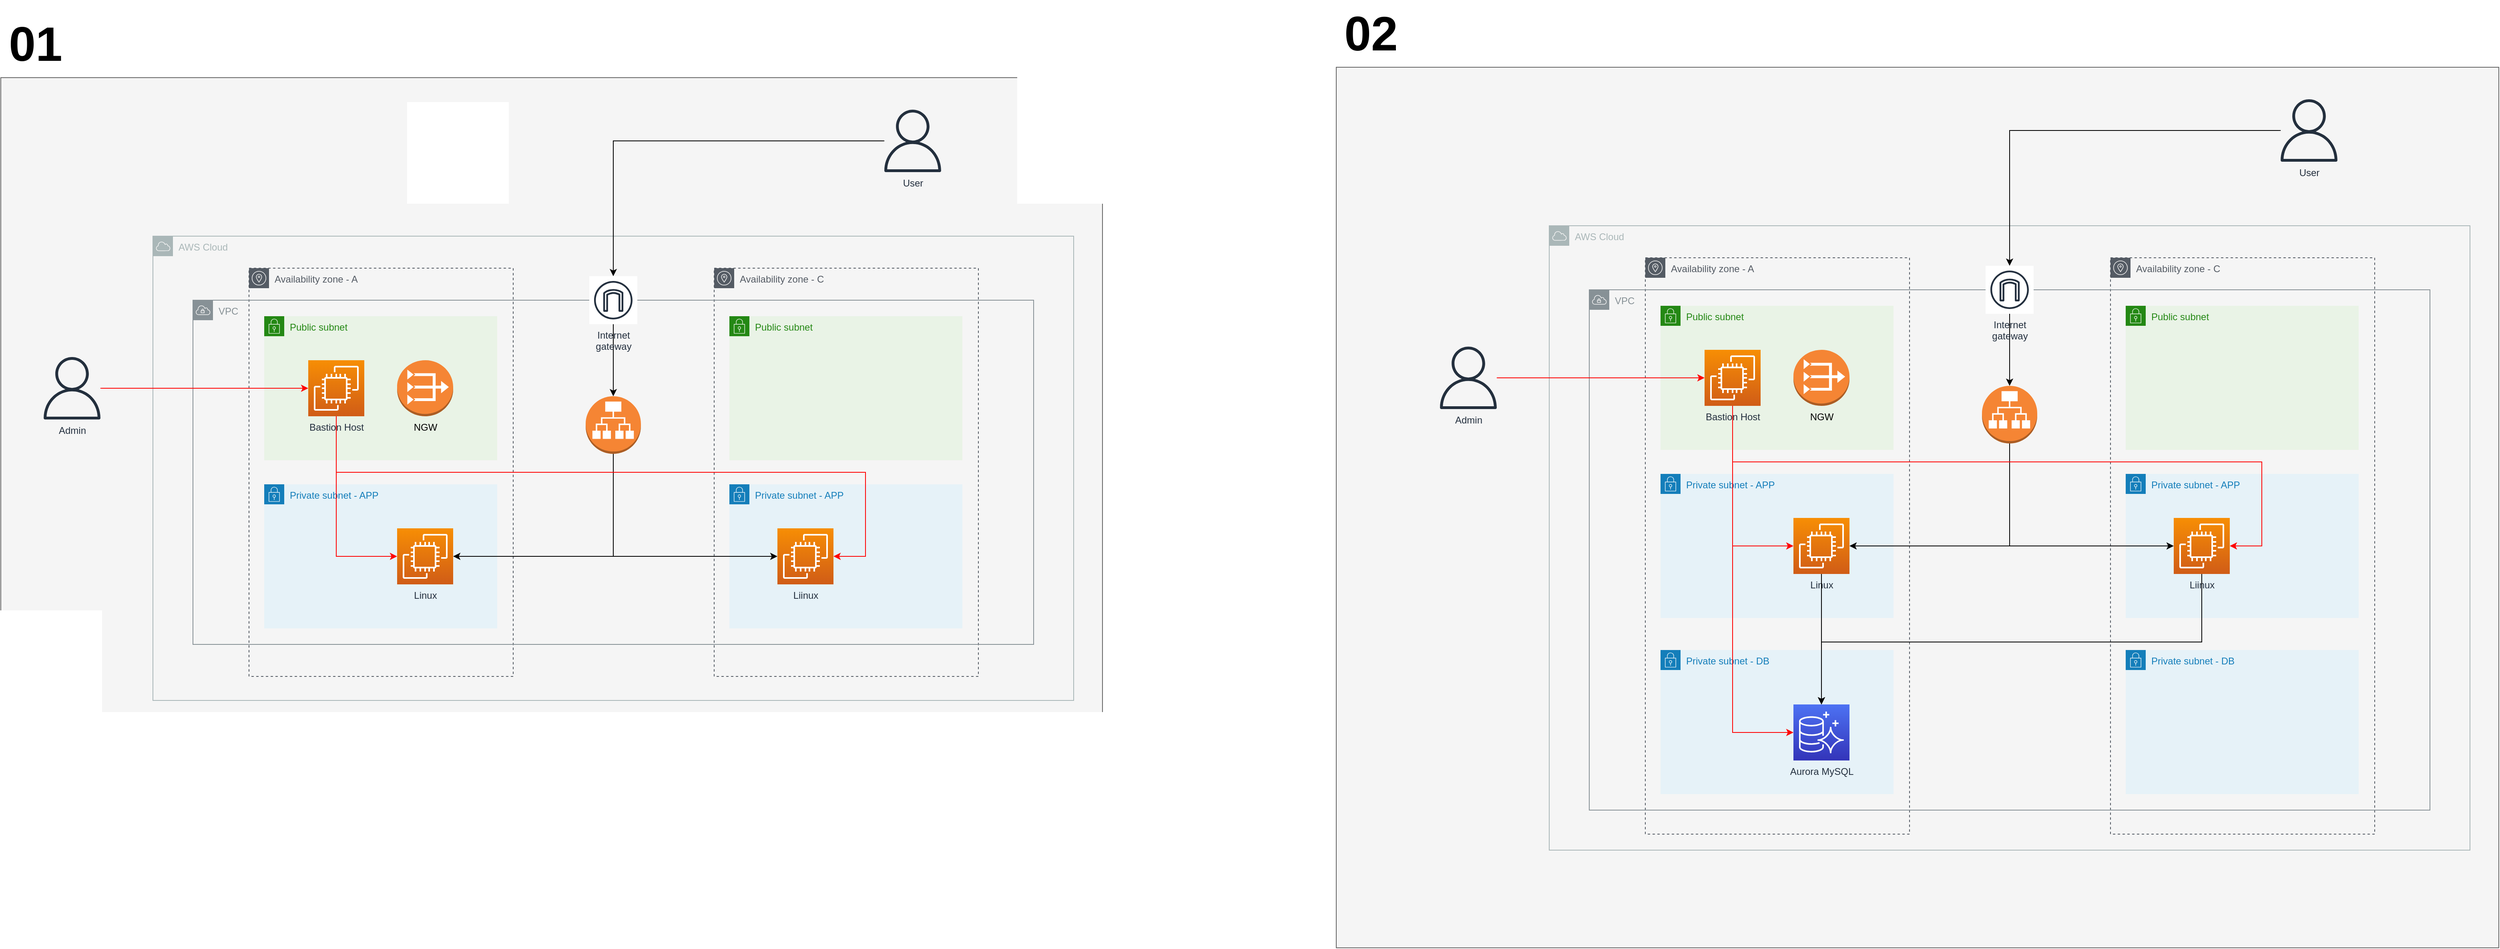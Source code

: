 <mxfile version="21.2.8" type="device">
  <diagram name="페이지-1" id="UEGqiDMnYY9kvrPKGgLa">
    <mxGraphModel dx="1668" dy="1365" grid="0" gridSize="10" guides="1" tooltips="1" connect="1" arrows="1" fold="1" page="0" pageScale="1" pageWidth="827" pageHeight="1169" math="0" shadow="0">
      <root>
        <mxCell id="0" />
        <mxCell id="1" parent="0" />
        <mxCell id="ZVSCN9xDgLYhxFrU7tSz-2" value="" style="rounded=0;whiteSpace=wrap;html=1;fillColor=#f5f5f5;strokeColor=#666666;fontColor=#333333;" parent="1" vertex="1">
          <mxGeometry x="20" y="-118" width="1376" height="838" as="geometry" />
        </mxCell>
        <mxCell id="erTY3rkiZPMNDvn_50gr-40" value="AWS Cloud" style="sketch=0;outlineConnect=0;gradientColor=none;html=1;whiteSpace=wrap;fontSize=12;fontStyle=0;shape=mxgraph.aws4.group;grIcon=mxgraph.aws4.group_aws_cloud;strokeColor=#AAB7B8;fillColor=none;verticalAlign=top;align=left;spacingLeft=30;fontColor=#AAB7B8;dashed=0;" parent="1" vertex="1">
          <mxGeometry x="210" y="80" width="1150" height="580" as="geometry" />
        </mxCell>
        <mxCell id="erTY3rkiZPMNDvn_50gr-24" value="Availability zone - C" style="sketch=0;outlineConnect=0;gradientColor=none;html=1;whiteSpace=wrap;fontSize=12;fontStyle=0;shape=mxgraph.aws4.group;grIcon=mxgraph.aws4.group_availability_zone;strokeColor=#545B64;fillColor=none;verticalAlign=top;align=left;spacingLeft=30;fontColor=#545B64;dashed=1;" parent="1" vertex="1">
          <mxGeometry x="911" y="120" width="330" height="510" as="geometry" />
        </mxCell>
        <mxCell id="erTY3rkiZPMNDvn_50gr-15" value="Availability zone - A" style="sketch=0;outlineConnect=0;gradientColor=none;html=1;whiteSpace=wrap;fontSize=12;fontStyle=0;shape=mxgraph.aws4.group;grIcon=mxgraph.aws4.group_availability_zone;strokeColor=#545B64;fillColor=none;verticalAlign=top;align=left;spacingLeft=30;fontColor=#545B64;dashed=1;" parent="1" vertex="1">
          <mxGeometry x="330" y="120" width="330" height="510" as="geometry" />
        </mxCell>
        <mxCell id="erTY3rkiZPMNDvn_50gr-16" value="VPC" style="sketch=0;outlineConnect=0;gradientColor=none;html=1;whiteSpace=wrap;fontSize=12;fontStyle=0;shape=mxgraph.aws4.group;grIcon=mxgraph.aws4.group_vpc;strokeColor=#879196;fillColor=none;verticalAlign=top;align=left;spacingLeft=30;fontColor=#879196;dashed=0;" parent="1" vertex="1">
          <mxGeometry x="260" y="160" width="1050" height="430" as="geometry" />
        </mxCell>
        <mxCell id="erTY3rkiZPMNDvn_50gr-1" value="Private subnet - APP" style="points=[[0,0],[0.25,0],[0.5,0],[0.75,0],[1,0],[1,0.25],[1,0.5],[1,0.75],[1,1],[0.75,1],[0.5,1],[0.25,1],[0,1],[0,0.75],[0,0.5],[0,0.25]];outlineConnect=0;gradientColor=none;html=1;whiteSpace=wrap;fontSize=12;fontStyle=0;container=1;pointerEvents=0;collapsible=0;recursiveResize=0;shape=mxgraph.aws4.group;grIcon=mxgraph.aws4.group_security_group;grStroke=0;strokeColor=#147EBA;fillColor=#E6F2F8;verticalAlign=top;align=left;spacingLeft=30;fontColor=#147EBA;dashed=0;" parent="1" vertex="1">
          <mxGeometry x="349" y="390" width="291" height="180" as="geometry" />
        </mxCell>
        <mxCell id="erTY3rkiZPMNDvn_50gr-9" value="Linux" style="sketch=0;points=[[0,0,0],[0.25,0,0],[0.5,0,0],[0.75,0,0],[1,0,0],[0,1,0],[0.25,1,0],[0.5,1,0],[0.75,1,0],[1,1,0],[0,0.25,0],[0,0.5,0],[0,0.75,0],[1,0.25,0],[1,0.5,0],[1,0.75,0]];outlineConnect=0;fontColor=#232F3E;gradientColor=#F78E04;gradientDirection=north;fillColor=#D05C17;strokeColor=#ffffff;dashed=0;verticalLabelPosition=bottom;verticalAlign=top;align=center;html=1;fontSize=12;fontStyle=0;shape=mxgraph.aws4.resourceIcon;resIcon=mxgraph.aws4.ec2;" parent="erTY3rkiZPMNDvn_50gr-1" vertex="1">
          <mxGeometry x="166" y="55" width="70" height="70" as="geometry" />
        </mxCell>
        <mxCell id="4aFCQ0ExiHt85l2IbbxR-2" value="" style="shape=image;verticalLabelPosition=bottom;labelBackgroundColor=default;verticalAlign=top;aspect=fixed;imageAspect=0;image=https://1000logos.net/wp-content/uploads/2020/08/Nginx-Symbol.jpg;" parent="erTY3rkiZPMNDvn_50gr-1" vertex="1">
          <mxGeometry x="196" y="94.63" width="52" height="32.5" as="geometry" />
        </mxCell>
        <mxCell id="erTY3rkiZPMNDvn_50gr-2" value="Public subnet" style="points=[[0,0],[0.25,0],[0.5,0],[0.75,0],[1,0],[1,0.25],[1,0.5],[1,0.75],[1,1],[0.75,1],[0.5,1],[0.25,1],[0,1],[0,0.75],[0,0.5],[0,0.25]];outlineConnect=0;gradientColor=none;html=1;whiteSpace=wrap;fontSize=12;fontStyle=0;container=1;pointerEvents=0;collapsible=0;recursiveResize=0;shape=mxgraph.aws4.group;grIcon=mxgraph.aws4.group_security_group;grStroke=0;strokeColor=#248814;fillColor=#E9F3E6;verticalAlign=top;align=left;spacingLeft=30;fontColor=#248814;dashed=0;" parent="1" vertex="1">
          <mxGeometry x="349" y="180" width="291" height="180" as="geometry" />
        </mxCell>
        <mxCell id="erTY3rkiZPMNDvn_50gr-7" value="Bastion Host" style="sketch=0;points=[[0,0,0],[0.25,0,0],[0.5,0,0],[0.75,0,0],[1,0,0],[0,1,0],[0.25,1,0],[0.5,1,0],[0.75,1,0],[1,1,0],[0,0.25,0],[0,0.5,0],[0,0.75,0],[1,0.25,0],[1,0.5,0],[1,0.75,0]];outlineConnect=0;fontColor=#232F3E;gradientColor=#F78E04;gradientDirection=north;fillColor=#D05C17;strokeColor=#ffffff;dashed=0;verticalLabelPosition=bottom;verticalAlign=top;align=center;html=1;fontSize=12;fontStyle=0;aspect=fixed;shape=mxgraph.aws4.resourceIcon;resIcon=mxgraph.aws4.ec2;" parent="erTY3rkiZPMNDvn_50gr-2" vertex="1">
          <mxGeometry x="55" y="55" width="70" height="70" as="geometry" />
        </mxCell>
        <mxCell id="erTY3rkiZPMNDvn_50gr-8" value="NGW" style="outlineConnect=0;dashed=0;verticalLabelPosition=bottom;verticalAlign=top;align=center;html=1;shape=mxgraph.aws3.vpc_nat_gateway;fillColor=#F58534;gradientColor=none;" parent="erTY3rkiZPMNDvn_50gr-2" vertex="1">
          <mxGeometry x="166" y="55" width="70" height="70" as="geometry" />
        </mxCell>
        <mxCell id="erTY3rkiZPMNDvn_50gr-17" value="Private subnet - APP" style="points=[[0,0],[0.25,0],[0.5,0],[0.75,0],[1,0],[1,0.25],[1,0.5],[1,0.75],[1,1],[0.75,1],[0.5,1],[0.25,1],[0,1],[0,0.75],[0,0.5],[0,0.25]];outlineConnect=0;gradientColor=none;html=1;whiteSpace=wrap;fontSize=12;fontStyle=0;container=1;pointerEvents=0;collapsible=0;recursiveResize=0;shape=mxgraph.aws4.group;grIcon=mxgraph.aws4.group_security_group;grStroke=0;strokeColor=#147EBA;fillColor=#E6F2F8;verticalAlign=top;align=left;spacingLeft=30;fontColor=#147EBA;dashed=0;" parent="1" vertex="1">
          <mxGeometry x="930" y="390" width="291" height="180" as="geometry" />
        </mxCell>
        <mxCell id="erTY3rkiZPMNDvn_50gr-18" value="Liinux" style="sketch=0;points=[[0,0,0],[0.25,0,0],[0.5,0,0],[0.75,0,0],[1,0,0],[0,1,0],[0.25,1,0],[0.5,1,0],[0.75,1,0],[1,1,0],[0,0.25,0],[0,0.5,0],[0,0.75,0],[1,0.25,0],[1,0.5,0],[1,0.75,0]];outlineConnect=0;fontColor=#232F3E;gradientColor=#F78E04;gradientDirection=north;fillColor=#D05C17;strokeColor=#ffffff;dashed=0;verticalLabelPosition=bottom;verticalAlign=top;align=center;html=1;fontSize=12;fontStyle=0;shape=mxgraph.aws4.resourceIcon;resIcon=mxgraph.aws4.ec2;" parent="erTY3rkiZPMNDvn_50gr-17" vertex="1">
          <mxGeometry x="60" y="55" width="70" height="70" as="geometry" />
        </mxCell>
        <mxCell id="4aFCQ0ExiHt85l2IbbxR-3" value="" style="shape=image;verticalLabelPosition=bottom;labelBackgroundColor=default;verticalAlign=top;aspect=fixed;imageAspect=0;image=https://1000logos.net/wp-content/uploads/2020/08/Nginx-Symbol.jpg;" parent="erTY3rkiZPMNDvn_50gr-17" vertex="1">
          <mxGeometry x="89" y="92.5" width="52" height="32.5" as="geometry" />
        </mxCell>
        <mxCell id="erTY3rkiZPMNDvn_50gr-19" value="Public subnet" style="points=[[0,0],[0.25,0],[0.5,0],[0.75,0],[1,0],[1,0.25],[1,0.5],[1,0.75],[1,1],[0.75,1],[0.5,1],[0.25,1],[0,1],[0,0.75],[0,0.5],[0,0.25]];outlineConnect=0;gradientColor=none;html=1;whiteSpace=wrap;fontSize=12;fontStyle=0;container=1;pointerEvents=0;collapsible=0;recursiveResize=0;shape=mxgraph.aws4.group;grIcon=mxgraph.aws4.group_security_group;grStroke=0;strokeColor=#248814;fillColor=#E9F3E6;verticalAlign=top;align=left;spacingLeft=30;fontColor=#248814;dashed=0;" parent="1" vertex="1">
          <mxGeometry x="930" y="180" width="291" height="180" as="geometry" />
        </mxCell>
        <mxCell id="erTY3rkiZPMNDvn_50gr-27" style="edgeStyle=orthogonalEdgeStyle;rounded=0;orthogonalLoop=1;jettySize=auto;html=1;" parent="1" source="erTY3rkiZPMNDvn_50gr-25" target="erTY3rkiZPMNDvn_50gr-26" edge="1">
          <mxGeometry relative="1" as="geometry" />
        </mxCell>
        <mxCell id="erTY3rkiZPMNDvn_50gr-30" style="edgeStyle=orthogonalEdgeStyle;rounded=0;orthogonalLoop=1;jettySize=auto;html=1;entryX=1;entryY=0.5;entryDx=0;entryDy=0;entryPerimeter=0;exitX=0.5;exitY=1;exitDx=0;exitDy=0;exitPerimeter=0;" parent="1" source="erTY3rkiZPMNDvn_50gr-26" target="erTY3rkiZPMNDvn_50gr-9" edge="1">
          <mxGeometry relative="1" as="geometry" />
        </mxCell>
        <mxCell id="erTY3rkiZPMNDvn_50gr-32" style="edgeStyle=orthogonalEdgeStyle;rounded=0;orthogonalLoop=1;jettySize=auto;html=1;exitX=0.5;exitY=1;exitDx=0;exitDy=0;exitPerimeter=0;entryX=0;entryY=0.5;entryDx=0;entryDy=0;entryPerimeter=0;" parent="1" source="erTY3rkiZPMNDvn_50gr-26" target="erTY3rkiZPMNDvn_50gr-18" edge="1">
          <mxGeometry relative="1" as="geometry" />
        </mxCell>
        <mxCell id="erTY3rkiZPMNDvn_50gr-26" value="" style="outlineConnect=0;dashed=0;verticalLabelPosition=bottom;verticalAlign=top;align=center;html=1;shape=mxgraph.aws3.application_load_balancer;fillColor=#F58534;gradientColor=none;" parent="1" vertex="1">
          <mxGeometry x="750.5" y="280" width="69" height="72" as="geometry" />
        </mxCell>
        <mxCell id="erTY3rkiZPMNDvn_50gr-35" style="edgeStyle=orthogonalEdgeStyle;rounded=0;orthogonalLoop=1;jettySize=auto;html=1;entryX=0;entryY=0.5;entryDx=0;entryDy=0;entryPerimeter=0;exitX=0.5;exitY=1;exitDx=0;exitDy=0;exitPerimeter=0;fillColor=#f8cecc;strokeColor=#FF0000;" parent="1" source="erTY3rkiZPMNDvn_50gr-7" target="erTY3rkiZPMNDvn_50gr-9" edge="1">
          <mxGeometry relative="1" as="geometry" />
        </mxCell>
        <mxCell id="erTY3rkiZPMNDvn_50gr-37" style="edgeStyle=orthogonalEdgeStyle;rounded=0;orthogonalLoop=1;jettySize=auto;html=1;entryX=1;entryY=0.5;entryDx=0;entryDy=0;entryPerimeter=0;fillColor=#f8cecc;strokeColor=#FF0000;exitX=0.5;exitY=1;exitDx=0;exitDy=0;exitPerimeter=0;" parent="1" source="erTY3rkiZPMNDvn_50gr-7" target="erTY3rkiZPMNDvn_50gr-18" edge="1">
          <mxGeometry relative="1" as="geometry">
            <Array as="points">
              <mxPoint x="439" y="375" />
              <mxPoint x="1100" y="375" />
              <mxPoint x="1100" y="480" />
            </Array>
          </mxGeometry>
        </mxCell>
        <mxCell id="erTY3rkiZPMNDvn_50gr-39" style="edgeStyle=orthogonalEdgeStyle;rounded=0;orthogonalLoop=1;jettySize=auto;html=1;strokeColor=#FF0000;" parent="1" source="erTY3rkiZPMNDvn_50gr-38" target="erTY3rkiZPMNDvn_50gr-7" edge="1">
          <mxGeometry relative="1" as="geometry" />
        </mxCell>
        <mxCell id="erTY3rkiZPMNDvn_50gr-38" value="Admin" style="sketch=0;outlineConnect=0;fontColor=#232F3E;gradientColor=none;fillColor=#232F3D;strokeColor=none;dashed=0;verticalLabelPosition=bottom;verticalAlign=top;align=center;html=1;fontSize=12;fontStyle=0;aspect=fixed;pointerEvents=1;shape=mxgraph.aws4.user;" parent="1" vertex="1">
          <mxGeometry x="70" y="231" width="78" height="78" as="geometry" />
        </mxCell>
        <mxCell id="erTY3rkiZPMNDvn_50gr-47" style="edgeStyle=orthogonalEdgeStyle;rounded=0;orthogonalLoop=1;jettySize=auto;html=1;" parent="1" source="erTY3rkiZPMNDvn_50gr-45" target="erTY3rkiZPMNDvn_50gr-25" edge="1">
          <mxGeometry relative="1" as="geometry">
            <mxPoint x="782" y="113" as="targetPoint" />
          </mxGeometry>
        </mxCell>
        <mxCell id="erTY3rkiZPMNDvn_50gr-45" value="User" style="sketch=0;outlineConnect=0;fontColor=#232F3E;gradientColor=none;fillColor=#232F3D;strokeColor=none;dashed=0;verticalLabelPosition=bottom;verticalAlign=top;align=center;html=1;fontSize=12;fontStyle=0;aspect=fixed;pointerEvents=1;shape=mxgraph.aws4.user;" parent="1" vertex="1">
          <mxGeometry x="1120" y="-78" width="78" height="78" as="geometry" />
        </mxCell>
        <mxCell id="erTY3rkiZPMNDvn_50gr-25" value="Internet&#xa;gateway" style="sketch=0;outlineConnect=0;fontColor=#232F3E;gradientColor=none;strokeColor=#232F3E;fillColor=#ffffff;dashed=0;verticalLabelPosition=bottom;verticalAlign=top;align=center;html=1;fontSize=12;fontStyle=0;aspect=fixed;shape=mxgraph.aws4.resourceIcon;resIcon=mxgraph.aws4.internet_gateway;" parent="1" vertex="1">
          <mxGeometry x="755" y="130" width="60" height="60" as="geometry" />
        </mxCell>
        <mxCell id="ZVSCN9xDgLYhxFrU7tSz-1" value="01" style="text;html=1;align=center;verticalAlign=middle;resizable=0;points=[];autosize=1;strokeColor=none;fillColor=none;fontSize=60;fontStyle=1" parent="1" vertex="1">
          <mxGeometry x="20" y="-202" width="85" height="84" as="geometry" />
        </mxCell>
        <mxCell id="UnpQFfKGQ76841JlqXMZ-1" value="" style="rounded=0;whiteSpace=wrap;html=1;fillColor=#f5f5f5;strokeColor=#666666;fontColor=#333333;" parent="1" vertex="1">
          <mxGeometry x="1688" y="-131" width="1452" height="1100" as="geometry" />
        </mxCell>
        <mxCell id="UnpQFfKGQ76841JlqXMZ-2" value="AWS Cloud" style="sketch=0;outlineConnect=0;gradientColor=none;html=1;whiteSpace=wrap;fontSize=12;fontStyle=0;shape=mxgraph.aws4.group;grIcon=mxgraph.aws4.group_aws_cloud;strokeColor=#AAB7B8;fillColor=none;verticalAlign=top;align=left;spacingLeft=30;fontColor=#AAB7B8;dashed=0;" parent="1" vertex="1">
          <mxGeometry x="1954" y="67" width="1150" height="780" as="geometry" />
        </mxCell>
        <mxCell id="UnpQFfKGQ76841JlqXMZ-3" value="Availability zone - C" style="sketch=0;outlineConnect=0;gradientColor=none;html=1;whiteSpace=wrap;fontSize=12;fontStyle=0;shape=mxgraph.aws4.group;grIcon=mxgraph.aws4.group_availability_zone;strokeColor=#545B64;fillColor=none;verticalAlign=top;align=left;spacingLeft=30;fontColor=#545B64;dashed=1;" parent="1" vertex="1">
          <mxGeometry x="2655" y="107" width="330" height="720" as="geometry" />
        </mxCell>
        <mxCell id="UnpQFfKGQ76841JlqXMZ-4" value="Availability zone - A" style="sketch=0;outlineConnect=0;gradientColor=none;html=1;whiteSpace=wrap;fontSize=12;fontStyle=0;shape=mxgraph.aws4.group;grIcon=mxgraph.aws4.group_availability_zone;strokeColor=#545B64;fillColor=none;verticalAlign=top;align=left;spacingLeft=30;fontColor=#545B64;dashed=1;" parent="1" vertex="1">
          <mxGeometry x="2074" y="107" width="330" height="720" as="geometry" />
        </mxCell>
        <mxCell id="UnpQFfKGQ76841JlqXMZ-5" value="VPC" style="sketch=0;outlineConnect=0;gradientColor=none;html=1;whiteSpace=wrap;fontSize=12;fontStyle=0;shape=mxgraph.aws4.group;grIcon=mxgraph.aws4.group_vpc;strokeColor=#879196;fillColor=none;verticalAlign=top;align=left;spacingLeft=30;fontColor=#879196;dashed=0;" parent="1" vertex="1">
          <mxGeometry x="2004" y="147" width="1050" height="650" as="geometry" />
        </mxCell>
        <mxCell id="UnpQFfKGQ76841JlqXMZ-6" value="Private subnet - APP" style="points=[[0,0],[0.25,0],[0.5,0],[0.75,0],[1,0],[1,0.25],[1,0.5],[1,0.75],[1,1],[0.75,1],[0.5,1],[0.25,1],[0,1],[0,0.75],[0,0.5],[0,0.25]];outlineConnect=0;gradientColor=none;html=1;whiteSpace=wrap;fontSize=12;fontStyle=0;container=1;pointerEvents=0;collapsible=0;recursiveResize=0;shape=mxgraph.aws4.group;grIcon=mxgraph.aws4.group_security_group;grStroke=0;strokeColor=#147EBA;fillColor=#E6F2F8;verticalAlign=top;align=left;spacingLeft=30;fontColor=#147EBA;dashed=0;" parent="1" vertex="1">
          <mxGeometry x="2093" y="377" width="291" height="180" as="geometry" />
        </mxCell>
        <mxCell id="UnpQFfKGQ76841JlqXMZ-7" value="Linux" style="sketch=0;points=[[0,0,0],[0.25,0,0],[0.5,0,0],[0.75,0,0],[1,0,0],[0,1,0],[0.25,1,0],[0.5,1,0],[0.75,1,0],[1,1,0],[0,0.25,0],[0,0.5,0],[0,0.75,0],[1,0.25,0],[1,0.5,0],[1,0.75,0]];outlineConnect=0;fontColor=#232F3E;gradientColor=#F78E04;gradientDirection=north;fillColor=#D05C17;strokeColor=#ffffff;dashed=0;verticalLabelPosition=bottom;verticalAlign=top;align=center;html=1;fontSize=12;fontStyle=0;shape=mxgraph.aws4.resourceIcon;resIcon=mxgraph.aws4.ec2;" parent="UnpQFfKGQ76841JlqXMZ-6" vertex="1">
          <mxGeometry x="166" y="55" width="70" height="70" as="geometry" />
        </mxCell>
        <mxCell id="Ns0jZaGSx54uHpxlVLx0-1" value="" style="shape=image;verticalLabelPosition=bottom;labelBackgroundColor=default;verticalAlign=top;aspect=fixed;imageAspect=0;image=https://1000logos.net/wp-content/uploads/2020/08/Nginx-Symbol.jpg;" vertex="1" parent="UnpQFfKGQ76841JlqXMZ-6">
          <mxGeometry x="211" y="97" width="52" height="32.5" as="geometry" />
        </mxCell>
        <mxCell id="UnpQFfKGQ76841JlqXMZ-8" value="Public subnet" style="points=[[0,0],[0.25,0],[0.5,0],[0.75,0],[1,0],[1,0.25],[1,0.5],[1,0.75],[1,1],[0.75,1],[0.5,1],[0.25,1],[0,1],[0,0.75],[0,0.5],[0,0.25]];outlineConnect=0;gradientColor=none;html=1;whiteSpace=wrap;fontSize=12;fontStyle=0;container=1;pointerEvents=0;collapsible=0;recursiveResize=0;shape=mxgraph.aws4.group;grIcon=mxgraph.aws4.group_security_group;grStroke=0;strokeColor=#248814;fillColor=#E9F3E6;verticalAlign=top;align=left;spacingLeft=30;fontColor=#248814;dashed=0;" parent="1" vertex="1">
          <mxGeometry x="2093" y="167" width="291" height="180" as="geometry" />
        </mxCell>
        <mxCell id="UnpQFfKGQ76841JlqXMZ-9" value="Bastion Host" style="sketch=0;points=[[0,0,0],[0.25,0,0],[0.5,0,0],[0.75,0,0],[1,0,0],[0,1,0],[0.25,1,0],[0.5,1,0],[0.75,1,0],[1,1,0],[0,0.25,0],[0,0.5,0],[0,0.75,0],[1,0.25,0],[1,0.5,0],[1,0.75,0]];outlineConnect=0;fontColor=#232F3E;gradientColor=#F78E04;gradientDirection=north;fillColor=#D05C17;strokeColor=#ffffff;dashed=0;verticalLabelPosition=bottom;verticalAlign=top;align=center;html=1;fontSize=12;fontStyle=0;aspect=fixed;shape=mxgraph.aws4.resourceIcon;resIcon=mxgraph.aws4.ec2;" parent="UnpQFfKGQ76841JlqXMZ-8" vertex="1">
          <mxGeometry x="55" y="55" width="70" height="70" as="geometry" />
        </mxCell>
        <mxCell id="UnpQFfKGQ76841JlqXMZ-10" value="NGW" style="outlineConnect=0;dashed=0;verticalLabelPosition=bottom;verticalAlign=top;align=center;html=1;shape=mxgraph.aws3.vpc_nat_gateway;fillColor=#F58534;gradientColor=none;" parent="UnpQFfKGQ76841JlqXMZ-8" vertex="1">
          <mxGeometry x="166" y="55" width="70" height="70" as="geometry" />
        </mxCell>
        <mxCell id="UnpQFfKGQ76841JlqXMZ-11" value="Private subnet - DB" style="points=[[0,0],[0.25,0],[0.5,0],[0.75,0],[1,0],[1,0.25],[1,0.5],[1,0.75],[1,1],[0.75,1],[0.5,1],[0.25,1],[0,1],[0,0.75],[0,0.5],[0,0.25]];outlineConnect=0;gradientColor=none;html=1;whiteSpace=wrap;fontSize=12;fontStyle=0;container=1;pointerEvents=0;collapsible=0;recursiveResize=0;shape=mxgraph.aws4.group;grIcon=mxgraph.aws4.group_security_group;grStroke=0;strokeColor=#147EBA;fillColor=#E6F2F8;verticalAlign=top;align=left;spacingLeft=30;fontColor=#147EBA;dashed=0;" parent="1" vertex="1">
          <mxGeometry x="2093" y="597" width="291" height="180" as="geometry" />
        </mxCell>
        <mxCell id="UnpQFfKGQ76841JlqXMZ-13" value="Private subnet - APP" style="points=[[0,0],[0.25,0],[0.5,0],[0.75,0],[1,0],[1,0.25],[1,0.5],[1,0.75],[1,1],[0.75,1],[0.5,1],[0.25,1],[0,1],[0,0.75],[0,0.5],[0,0.25]];outlineConnect=0;gradientColor=none;html=1;whiteSpace=wrap;fontSize=12;fontStyle=0;container=1;pointerEvents=0;collapsible=0;recursiveResize=0;shape=mxgraph.aws4.group;grIcon=mxgraph.aws4.group_security_group;grStroke=0;strokeColor=#147EBA;fillColor=#E6F2F8;verticalAlign=top;align=left;spacingLeft=30;fontColor=#147EBA;dashed=0;" parent="1" vertex="1">
          <mxGeometry x="2674" y="377" width="291" height="180" as="geometry" />
        </mxCell>
        <mxCell id="UnpQFfKGQ76841JlqXMZ-14" value="Liinux" style="sketch=0;points=[[0,0,0],[0.25,0,0],[0.5,0,0],[0.75,0,0],[1,0,0],[0,1,0],[0.25,1,0],[0.5,1,0],[0.75,1,0],[1,1,0],[0,0.25,0],[0,0.5,0],[0,0.75,0],[1,0.25,0],[1,0.5,0],[1,0.75,0]];outlineConnect=0;fontColor=#232F3E;gradientColor=#F78E04;gradientDirection=north;fillColor=#D05C17;strokeColor=#ffffff;dashed=0;verticalLabelPosition=bottom;verticalAlign=top;align=center;html=1;fontSize=12;fontStyle=0;shape=mxgraph.aws4.resourceIcon;resIcon=mxgraph.aws4.ec2;" parent="UnpQFfKGQ76841JlqXMZ-13" vertex="1">
          <mxGeometry x="60" y="55" width="70" height="70" as="geometry" />
        </mxCell>
        <mxCell id="Ns0jZaGSx54uHpxlVLx0-3" value="" style="shape=image;verticalLabelPosition=bottom;labelBackgroundColor=default;verticalAlign=top;aspect=fixed;imageAspect=0;image=https://1000logos.net/wp-content/uploads/2020/08/Nginx-Symbol.jpg;" vertex="1" parent="UnpQFfKGQ76841JlqXMZ-13">
          <mxGeometry x="105" y="97" width="52" height="32.5" as="geometry" />
        </mxCell>
        <mxCell id="UnpQFfKGQ76841JlqXMZ-15" value="Public subnet" style="points=[[0,0],[0.25,0],[0.5,0],[0.75,0],[1,0],[1,0.25],[1,0.5],[1,0.75],[1,1],[0.75,1],[0.5,1],[0.25,1],[0,1],[0,0.75],[0,0.5],[0,0.25]];outlineConnect=0;gradientColor=none;html=1;whiteSpace=wrap;fontSize=12;fontStyle=0;container=1;pointerEvents=0;collapsible=0;recursiveResize=0;shape=mxgraph.aws4.group;grIcon=mxgraph.aws4.group_security_group;grStroke=0;strokeColor=#248814;fillColor=#E9F3E6;verticalAlign=top;align=left;spacingLeft=30;fontColor=#248814;dashed=0;" parent="1" vertex="1">
          <mxGeometry x="2674" y="167" width="291" height="180" as="geometry" />
        </mxCell>
        <mxCell id="UnpQFfKGQ76841JlqXMZ-16" value="Private subnet - DB" style="points=[[0,0],[0.25,0],[0.5,0],[0.75,0],[1,0],[1,0.25],[1,0.5],[1,0.75],[1,1],[0.75,1],[0.5,1],[0.25,1],[0,1],[0,0.75],[0,0.5],[0,0.25]];outlineConnect=0;gradientColor=none;html=1;whiteSpace=wrap;fontSize=12;fontStyle=0;container=1;pointerEvents=0;collapsible=0;recursiveResize=0;shape=mxgraph.aws4.group;grIcon=mxgraph.aws4.group_security_group;grStroke=0;strokeColor=#147EBA;fillColor=#E6F2F8;verticalAlign=top;align=left;spacingLeft=30;fontColor=#147EBA;dashed=0;" parent="1" vertex="1">
          <mxGeometry x="2674" y="597" width="291" height="180" as="geometry" />
        </mxCell>
        <mxCell id="UnpQFfKGQ76841JlqXMZ-17" style="edgeStyle=orthogonalEdgeStyle;rounded=0;orthogonalLoop=1;jettySize=auto;html=1;" parent="1" source="UnpQFfKGQ76841JlqXMZ-30" target="UnpQFfKGQ76841JlqXMZ-20" edge="1">
          <mxGeometry relative="1" as="geometry" />
        </mxCell>
        <mxCell id="UnpQFfKGQ76841JlqXMZ-18" style="edgeStyle=orthogonalEdgeStyle;rounded=0;orthogonalLoop=1;jettySize=auto;html=1;entryX=1;entryY=0.5;entryDx=0;entryDy=0;entryPerimeter=0;exitX=0.5;exitY=1;exitDx=0;exitDy=0;exitPerimeter=0;" parent="1" source="UnpQFfKGQ76841JlqXMZ-20" target="UnpQFfKGQ76841JlqXMZ-7" edge="1">
          <mxGeometry relative="1" as="geometry" />
        </mxCell>
        <mxCell id="UnpQFfKGQ76841JlqXMZ-19" style="edgeStyle=orthogonalEdgeStyle;rounded=0;orthogonalLoop=1;jettySize=auto;html=1;exitX=0.5;exitY=1;exitDx=0;exitDy=0;exitPerimeter=0;entryX=0;entryY=0.5;entryDx=0;entryDy=0;entryPerimeter=0;" parent="1" source="UnpQFfKGQ76841JlqXMZ-20" target="UnpQFfKGQ76841JlqXMZ-14" edge="1">
          <mxGeometry relative="1" as="geometry" />
        </mxCell>
        <mxCell id="UnpQFfKGQ76841JlqXMZ-20" value="" style="outlineConnect=0;dashed=0;verticalLabelPosition=bottom;verticalAlign=top;align=center;html=1;shape=mxgraph.aws3.application_load_balancer;fillColor=#F58534;gradientColor=none;" parent="1" vertex="1">
          <mxGeometry x="2494.5" y="267" width="69" height="72" as="geometry" />
        </mxCell>
        <mxCell id="UnpQFfKGQ76841JlqXMZ-21" style="edgeStyle=orthogonalEdgeStyle;rounded=0;orthogonalLoop=1;jettySize=auto;html=1;exitX=0.5;exitY=1;exitDx=0;exitDy=0;exitPerimeter=0;entryX=0.5;entryY=0;entryDx=0;entryDy=0;entryPerimeter=0;" parent="1" source="UnpQFfKGQ76841JlqXMZ-7" target="Ns0jZaGSx54uHpxlVLx0-2" edge="1">
          <mxGeometry relative="1" as="geometry">
            <mxPoint x="2294" y="667" as="targetPoint" />
          </mxGeometry>
        </mxCell>
        <mxCell id="UnpQFfKGQ76841JlqXMZ-22" style="edgeStyle=orthogonalEdgeStyle;rounded=0;orthogonalLoop=1;jettySize=auto;html=1;entryX=0.5;entryY=0;entryDx=0;entryDy=0;entryPerimeter=0;" parent="1" source="UnpQFfKGQ76841JlqXMZ-14" target="Ns0jZaGSx54uHpxlVLx0-2" edge="1">
          <mxGeometry relative="1" as="geometry">
            <Array as="points">
              <mxPoint x="2769" y="587" />
              <mxPoint x="2294" y="587" />
            </Array>
            <mxPoint x="2294" y="667" as="targetPoint" />
          </mxGeometry>
        </mxCell>
        <mxCell id="UnpQFfKGQ76841JlqXMZ-23" style="edgeStyle=orthogonalEdgeStyle;rounded=0;orthogonalLoop=1;jettySize=auto;html=1;entryX=0;entryY=0.5;entryDx=0;entryDy=0;entryPerimeter=0;exitX=0.5;exitY=1;exitDx=0;exitDy=0;exitPerimeter=0;fillColor=#f8cecc;strokeColor=#FF0000;" parent="1" source="UnpQFfKGQ76841JlqXMZ-9" target="UnpQFfKGQ76841JlqXMZ-7" edge="1">
          <mxGeometry relative="1" as="geometry" />
        </mxCell>
        <mxCell id="UnpQFfKGQ76841JlqXMZ-24" style="edgeStyle=orthogonalEdgeStyle;rounded=0;orthogonalLoop=1;jettySize=auto;html=1;entryX=0;entryY=0.5;entryDx=0;entryDy=0;entryPerimeter=0;exitX=0.5;exitY=1;exitDx=0;exitDy=0;exitPerimeter=0;fillColor=#f8cecc;strokeColor=#FF0000;" parent="1" source="UnpQFfKGQ76841JlqXMZ-9" target="Ns0jZaGSx54uHpxlVLx0-2" edge="1">
          <mxGeometry relative="1" as="geometry">
            <mxPoint x="2259" y="702" as="targetPoint" />
          </mxGeometry>
        </mxCell>
        <mxCell id="UnpQFfKGQ76841JlqXMZ-25" style="edgeStyle=orthogonalEdgeStyle;rounded=0;orthogonalLoop=1;jettySize=auto;html=1;entryX=1;entryY=0.5;entryDx=0;entryDy=0;entryPerimeter=0;fillColor=#f8cecc;strokeColor=#FF0000;exitX=0.5;exitY=1;exitDx=0;exitDy=0;exitPerimeter=0;" parent="1" source="UnpQFfKGQ76841JlqXMZ-9" target="UnpQFfKGQ76841JlqXMZ-14" edge="1">
          <mxGeometry relative="1" as="geometry">
            <Array as="points">
              <mxPoint x="2183" y="362" />
              <mxPoint x="2844" y="362" />
              <mxPoint x="2844" y="467" />
            </Array>
          </mxGeometry>
        </mxCell>
        <mxCell id="UnpQFfKGQ76841JlqXMZ-26" style="edgeStyle=orthogonalEdgeStyle;rounded=0;orthogonalLoop=1;jettySize=auto;html=1;strokeColor=#FF0000;" parent="1" source="UnpQFfKGQ76841JlqXMZ-27" target="UnpQFfKGQ76841JlqXMZ-9" edge="1">
          <mxGeometry relative="1" as="geometry" />
        </mxCell>
        <mxCell id="UnpQFfKGQ76841JlqXMZ-27" value="Admin" style="sketch=0;outlineConnect=0;fontColor=#232F3E;gradientColor=none;fillColor=#232F3D;strokeColor=none;dashed=0;verticalLabelPosition=bottom;verticalAlign=top;align=center;html=1;fontSize=12;fontStyle=0;aspect=fixed;pointerEvents=1;shape=mxgraph.aws4.user;" parent="1" vertex="1">
          <mxGeometry x="1814" y="218" width="78" height="78" as="geometry" />
        </mxCell>
        <mxCell id="UnpQFfKGQ76841JlqXMZ-28" style="edgeStyle=orthogonalEdgeStyle;rounded=0;orthogonalLoop=1;jettySize=auto;html=1;" parent="1" source="UnpQFfKGQ76841JlqXMZ-29" target="UnpQFfKGQ76841JlqXMZ-30" edge="1">
          <mxGeometry relative="1" as="geometry">
            <mxPoint x="2526" y="100" as="targetPoint" />
          </mxGeometry>
        </mxCell>
        <mxCell id="UnpQFfKGQ76841JlqXMZ-29" value="User" style="sketch=0;outlineConnect=0;fontColor=#232F3E;gradientColor=none;fillColor=#232F3D;strokeColor=none;dashed=0;verticalLabelPosition=bottom;verticalAlign=top;align=center;html=1;fontSize=12;fontStyle=0;aspect=fixed;pointerEvents=1;shape=mxgraph.aws4.user;" parent="1" vertex="1">
          <mxGeometry x="2864" y="-91" width="78" height="78" as="geometry" />
        </mxCell>
        <mxCell id="UnpQFfKGQ76841JlqXMZ-30" value="Internet&#xa;gateway" style="sketch=0;outlineConnect=0;fontColor=#232F3E;gradientColor=none;strokeColor=#232F3E;fillColor=#ffffff;dashed=0;verticalLabelPosition=bottom;verticalAlign=top;align=center;html=1;fontSize=12;fontStyle=0;aspect=fixed;shape=mxgraph.aws4.resourceIcon;resIcon=mxgraph.aws4.internet_gateway;" parent="1" vertex="1">
          <mxGeometry x="2499" y="117" width="60" height="60" as="geometry" />
        </mxCell>
        <mxCell id="UnpQFfKGQ76841JlqXMZ-31" value="02" style="text;html=1;align=center;verticalAlign=middle;resizable=0;points=[];autosize=1;strokeColor=none;fillColor=none;fontSize=60;fontStyle=1" parent="1" vertex="1">
          <mxGeometry x="1688" y="-215" width="85" height="84" as="geometry" />
        </mxCell>
        <mxCell id="Ns0jZaGSx54uHpxlVLx0-2" value="Aurora MySQL" style="sketch=0;points=[[0,0,0],[0.25,0,0],[0.5,0,0],[0.75,0,0],[1,0,0],[0,1,0],[0.25,1,0],[0.5,1,0],[0.75,1,0],[1,1,0],[0,0.25,0],[0,0.5,0],[0,0.75,0],[1,0.25,0],[1,0.5,0],[1,0.75,0]];outlineConnect=0;fontColor=#232F3E;gradientColor=#4D72F3;gradientDirection=north;fillColor=#3334B9;strokeColor=#ffffff;dashed=0;verticalLabelPosition=bottom;verticalAlign=top;align=center;html=1;fontSize=12;fontStyle=0;aspect=fixed;shape=mxgraph.aws4.resourceIcon;resIcon=mxgraph.aws4.aurora;" vertex="1" parent="1">
          <mxGeometry x="2259" y="665" width="70" height="70" as="geometry" />
        </mxCell>
      </root>
    </mxGraphModel>
  </diagram>
</mxfile>
